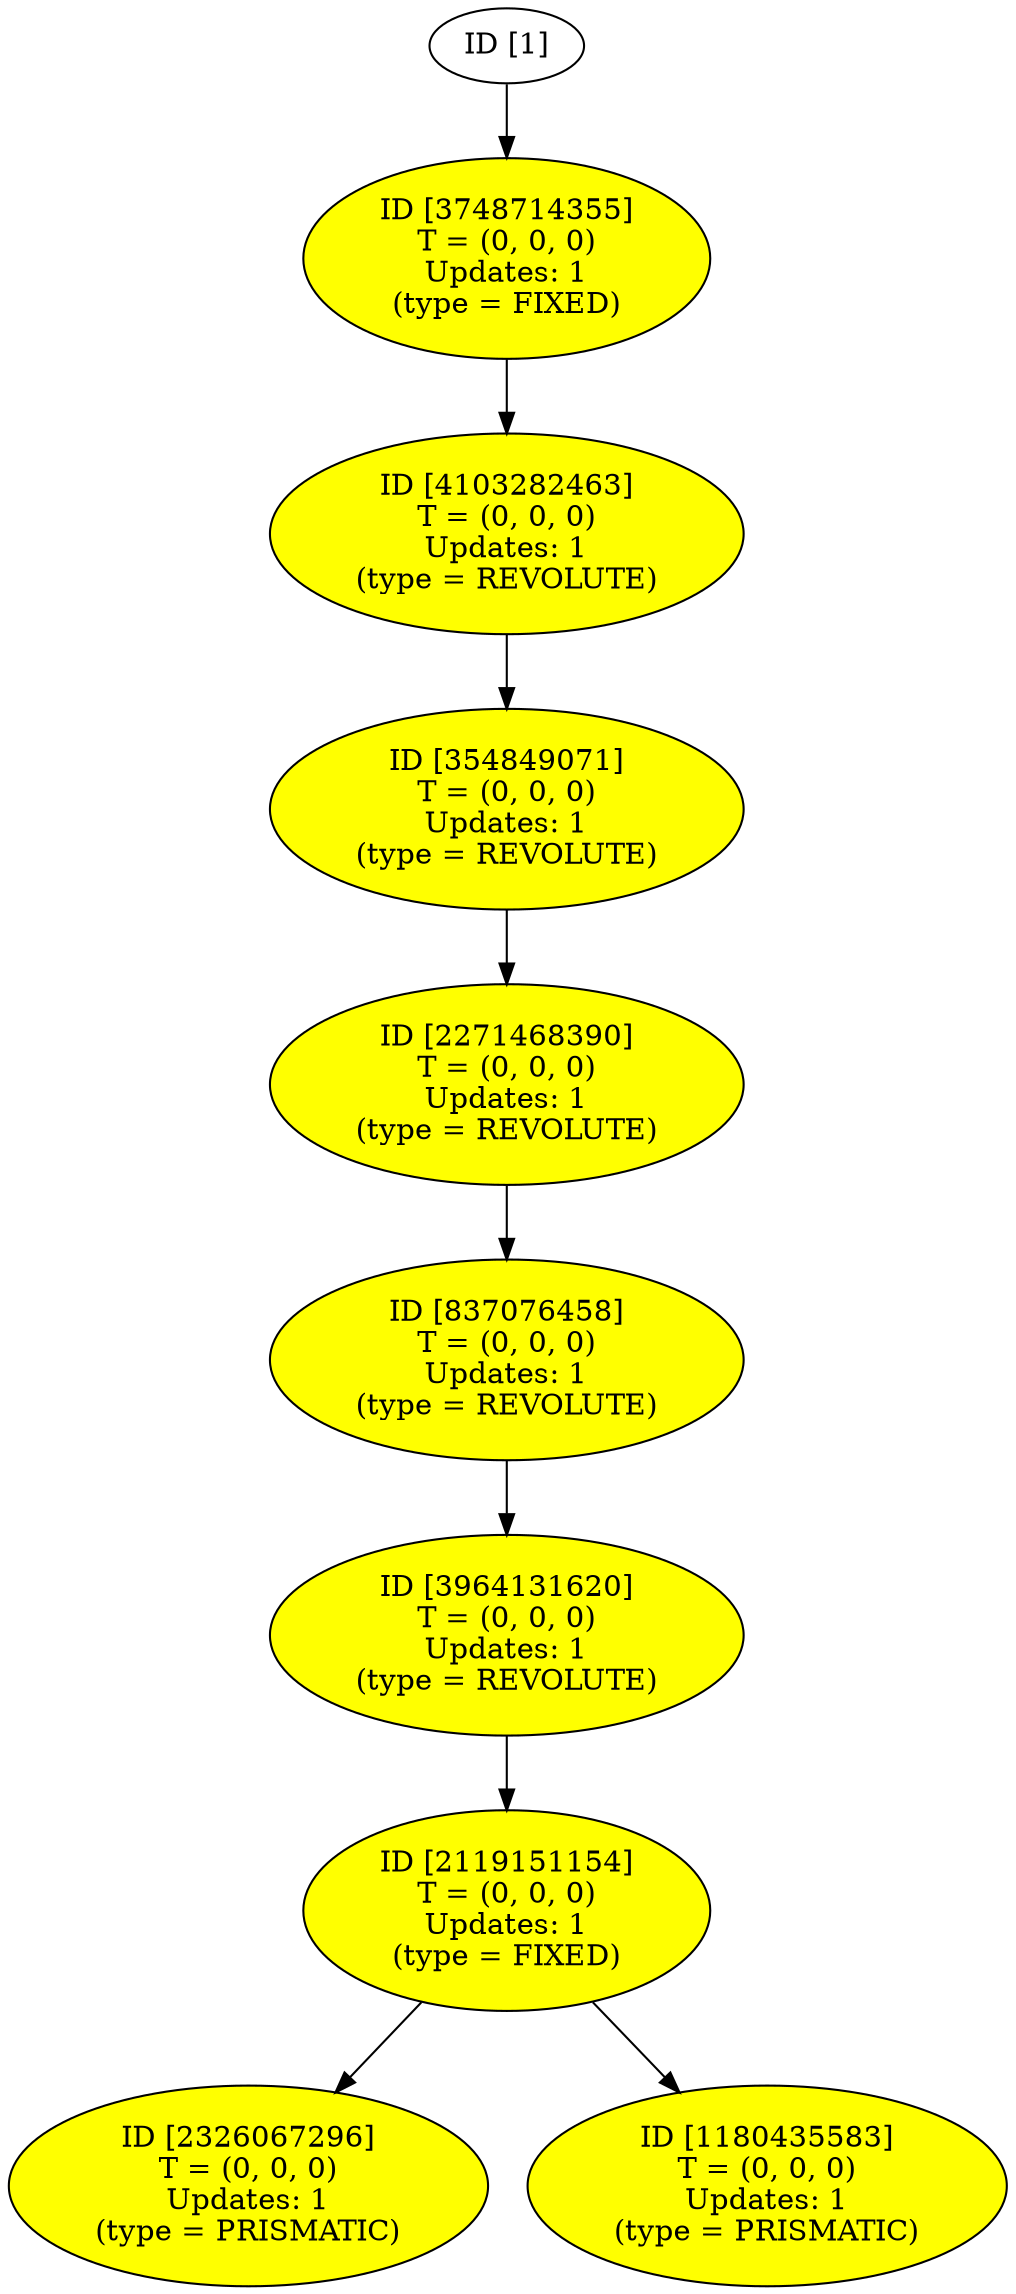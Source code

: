 digraph {
1 [label = "ID [1]\n"];
3748714355 [label = "ID [3748714355]\nT = (0, 0, 0)\nUpdates: 1\n(type = FIXED)\n"style="filled" fillcolor=yellow ];
4103282463 [label = "ID [4103282463]\nT = (0, 0, 0)\nUpdates: 1\n(type = REVOLUTE)\n"style="filled" fillcolor=yellow ];
354849071 [label = "ID [354849071]\nT = (0, 0, 0)\nUpdates: 1\n(type = REVOLUTE)\n"style="filled" fillcolor=yellow ];
2271468390 [label = "ID [2271468390]\nT = (0, 0, 0)\nUpdates: 1\n(type = REVOLUTE)\n"style="filled" fillcolor=yellow ];
837076458 [label = "ID [837076458]\nT = (0, 0, 0)\nUpdates: 1\n(type = REVOLUTE)\n"style="filled" fillcolor=yellow ];
3964131620 [label = "ID [3964131620]\nT = (0, 0, 0)\nUpdates: 1\n(type = REVOLUTE)\n"style="filled" fillcolor=yellow ];
2119151154 [label = "ID [2119151154]\nT = (0, 0, 0)\nUpdates: 1\n(type = FIXED)\n"style="filled" fillcolor=yellow ];
2326067296 [label = "ID [2326067296]\nT = (0, 0, 0)\nUpdates: 1\n(type = PRISMATIC)\n"style="filled" fillcolor=yellow ];
1180435583 [label = "ID [1180435583]\nT = (0, 0, 0)\nUpdates: 1\n(type = PRISMATIC)\n"style="filled" fillcolor=yellow ];

1 -> 3748714355;
3748714355 -> 4103282463;
4103282463 -> 354849071;
354849071 -> 2271468390;
2271468390 -> 837076458;
837076458 -> 3964131620;
3964131620 -> 2119151154;
2119151154 -> 2326067296;
2119151154 -> 1180435583;

}
